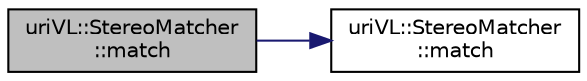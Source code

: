 digraph "uriVL::StereoMatcher::match"
{
  edge [fontname="Helvetica",fontsize="10",labelfontname="Helvetica",labelfontsize="10"];
  node [fontname="Helvetica",fontsize="10",shape=record];
  rankdir="LR";
  Node1 [label="uriVL::StereoMatcher\l::match",height=0.2,width=0.4,color="black", fillcolor="grey75", style="filled", fontcolor="black"];
  Node1 -> Node2 [color="midnightblue",fontsize="10",style="solid",fontname="Helvetica"];
  Node2 [label="uriVL::StereoMatcher\l::match",height=0.2,width=0.4,color="black", fillcolor="white", style="filled",URL="$classuriVL_1_1StereoMatcher.html#abcf923063b2fde7cca0a5a3e182eb188",tooltip="Computes the stereo match for the point indicated. "];
}
